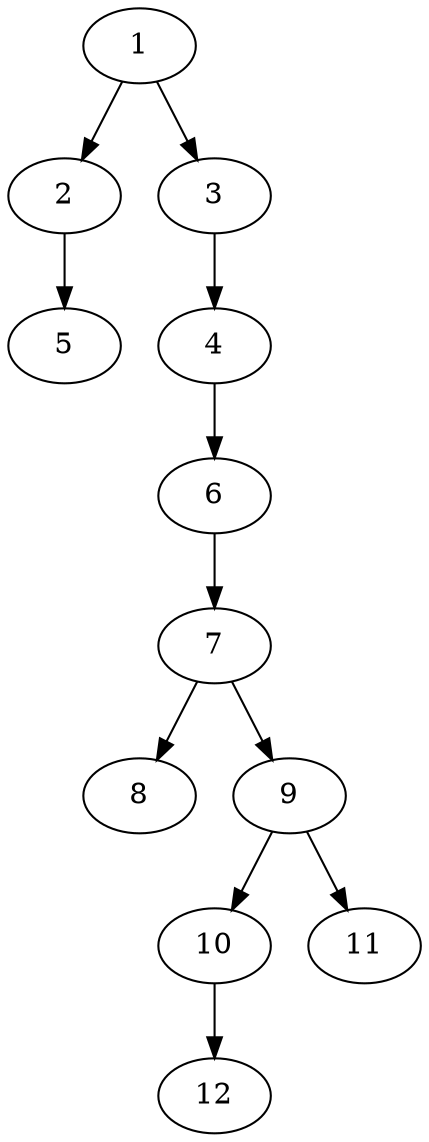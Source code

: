 // DAG (tier=1-easy, mode=data, n=12, ccr=0.317, fat=0.405, density=0.305, regular=0.763, jump=0.077, mindata=1048576, maxdata=8388608)
// DAG automatically generated by daggen at Sun Aug 24 16:33:33 2025
// /home/ermia/Project/Environments/daggen/bin/daggen --dot --ccr 0.317 --fat 0.405 --regular 0.763 --density 0.305 --jump 0.077 --mindata 1048576 --maxdata 8388608 -n 12 
digraph G {
  1 [size="35495760443512280", alpha="0.17", expect_size="17747880221756140"]
  1 -> 2 [size ="20729793871872"]
  1 -> 3 [size ="20729793871872"]
  2 [size="6601015180408553", alpha="0.14", expect_size="3300507590204276"]
  2 -> 5 [size ="226740727185408"]
  3 [size="9715766331802364", alpha="0.01", expect_size="4857883165901182"]
  3 -> 4 [size ="183495171244032"]
  4 [size="9598772615921300", alpha="0.12", expect_size="4799386307960650"]
  4 -> 6 [size ="224131534553088"]
  5 [size="3998480334848000000", alpha="0.03", expect_size="1999240167424000000"]
  6 [size="3101417287210125", alpha="0.19", expect_size="1550708643605062"]
  6 -> 7 [size ="215628329779200"]
  7 [size="347811393494103424", alpha="0.13", expect_size="173905696747051712"]
  7 -> 8 [size ="251729408950272"]
  7 -> 9 [size ="251729408950272"]
  8 [size="49514309341249798144", alpha="0.09", expect_size="24757154670624899072"]
  9 [size="9401552628246946", alpha="0.03", expect_size="4700776314123473"]
  9 -> 10 [size ="225173399666688"]
  9 -> 11 [size ="225173399666688"]
  10 [size="16615933331610670", alpha="0.10", expect_size="8307966665805335"]
  10 -> 12 [size ="543062677782528"]
  11 [size="1180868782808257", alpha="0.16", expect_size="590434391404128"]
  12 [size="1044164215737468928", alpha="0.19", expect_size="522082107868734464"]
}
